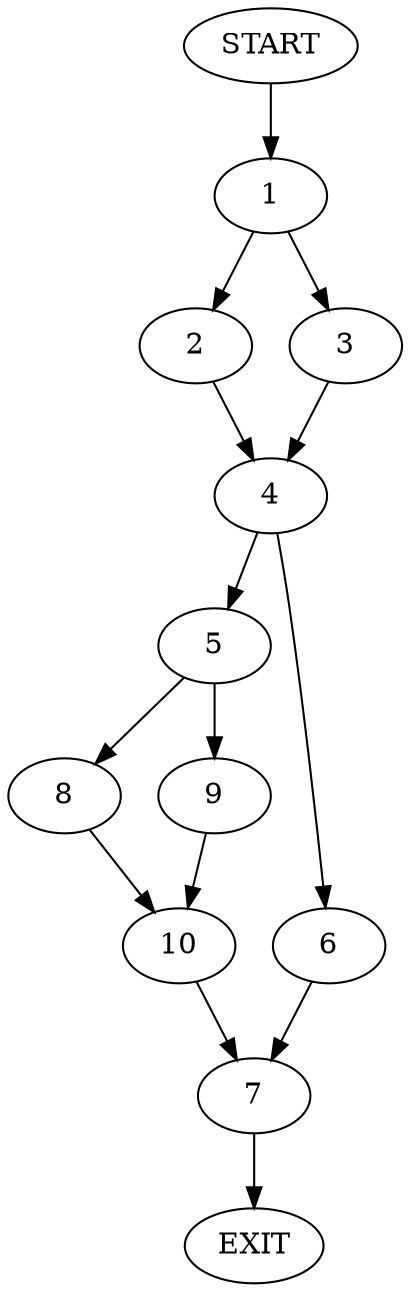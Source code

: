 digraph {
0 [label="START"]
11 [label="EXIT"]
0 -> 1
1 -> 2
1 -> 3
3 -> 4
2 -> 4
4 -> 5
4 -> 6
6 -> 7
5 -> 8
5 -> 9
7 -> 11
9 -> 10
8 -> 10
10 -> 7
}
